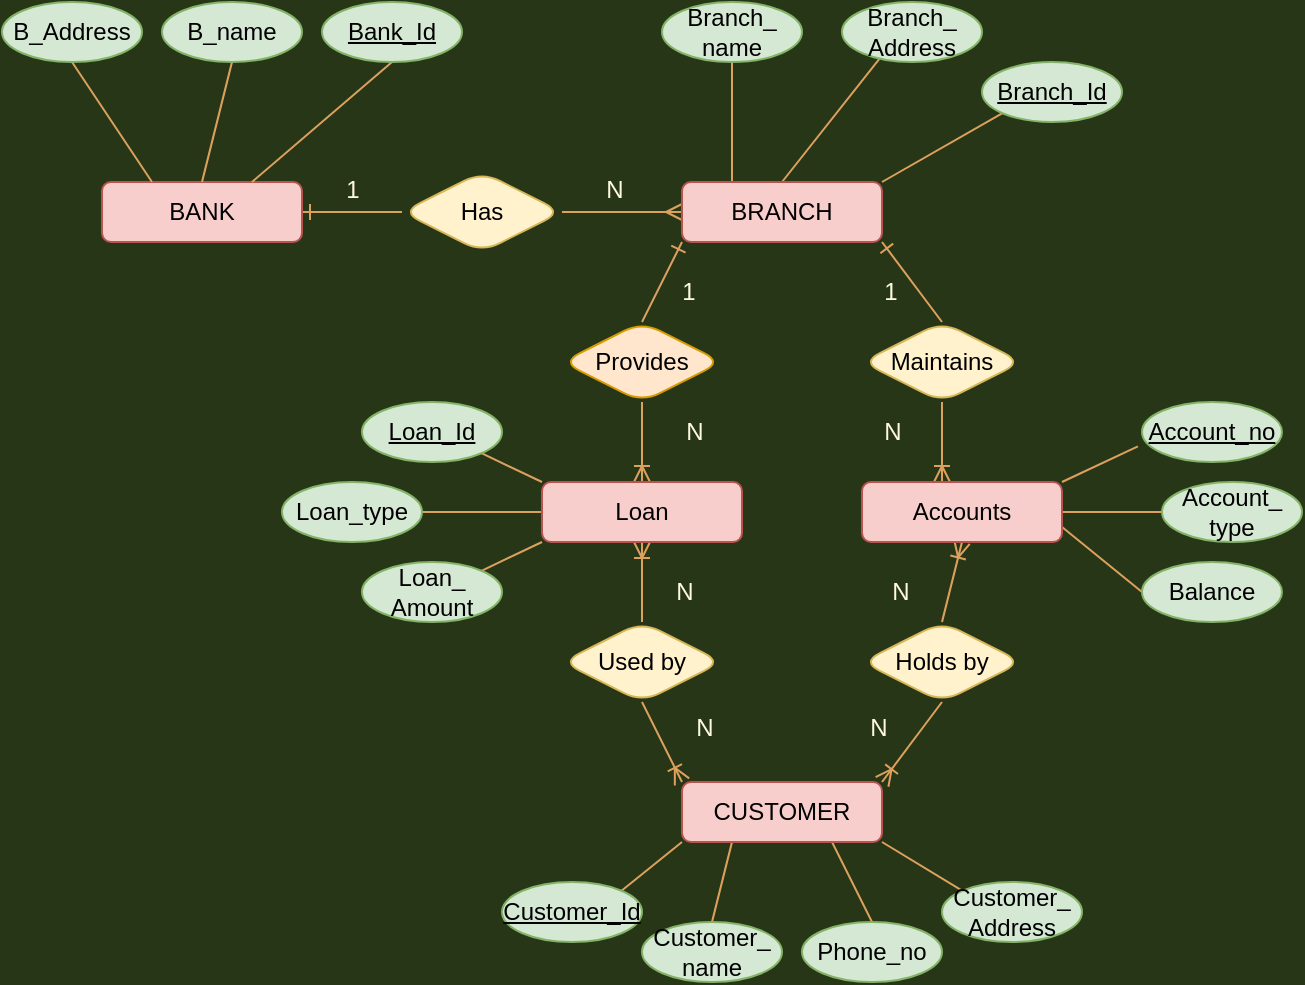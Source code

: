 <mxfile version="14.5.10" type="device"><diagram id="R2lEEEUBdFMjLlhIrx00" name="Page-1"><mxGraphModel dx="1038" dy="548" grid="0" gridSize="10" guides="1" tooltips="1" connect="1" arrows="1" fold="1" page="1" pageScale="1" pageWidth="1100" pageHeight="850" background="#283618" math="0" shadow="0" extFonts="Permanent Marker^https://fonts.googleapis.com/css?family=Permanent+Marker"><root><mxCell id="0"/><mxCell id="1" parent="0"/><mxCell id="pREmIAhDtthByu6rPVmQ-39" style="edgeStyle=none;orthogonalLoop=1;jettySize=auto;html=1;exitX=1;exitY=0.5;exitDx=0;exitDy=0;entryX=0;entryY=0.5;entryDx=0;entryDy=0;startArrow=ERone;startFill=0;endArrow=none;endFill=0;labelBackgroundColor=#283618;strokeColor=#DDA15E;fontColor=#FEFAE0;" parent="1" source="pREmIAhDtthByu6rPVmQ-1" target="pREmIAhDtthByu6rPVmQ-6" edge="1"><mxGeometry relative="1" as="geometry"/></mxCell><mxCell id="pREmIAhDtthByu6rPVmQ-1" value="BANK" style="whiteSpace=wrap;html=1;rounded=1;fillColor=#f8cecc;strokeColor=#b85450;" parent="1" vertex="1"><mxGeometry x="240" y="170" width="100" height="30" as="geometry"/></mxCell><mxCell id="pREmIAhDtthByu6rPVmQ-33" style="orthogonalLoop=1;jettySize=auto;html=1;exitX=0.5;exitY=1;exitDx=0;exitDy=0;entryX=0.25;entryY=0;entryDx=0;entryDy=0;endArrow=none;endFill=0;labelBackgroundColor=#283618;strokeColor=#DDA15E;fontColor=#FEFAE0;" parent="1" source="pREmIAhDtthByu6rPVmQ-2" target="pREmIAhDtthByu6rPVmQ-1" edge="1"><mxGeometry relative="1" as="geometry"/></mxCell><mxCell id="pREmIAhDtthByu6rPVmQ-2" value="B_Address" style="ellipse;whiteSpace=wrap;html=1;rounded=1;fillColor=#d5e8d4;strokeColor=#82b366;" parent="1" vertex="1"><mxGeometry x="190" y="80" width="70" height="30" as="geometry"/></mxCell><mxCell id="pREmIAhDtthByu6rPVmQ-35" style="edgeStyle=none;orthogonalLoop=1;jettySize=auto;html=1;exitX=0.5;exitY=1;exitDx=0;exitDy=0;entryX=0.5;entryY=0;entryDx=0;entryDy=0;endArrow=none;endFill=0;labelBackgroundColor=#283618;strokeColor=#DDA15E;fontColor=#FEFAE0;" parent="1" source="pREmIAhDtthByu6rPVmQ-3" target="pREmIAhDtthByu6rPVmQ-1" edge="1"><mxGeometry relative="1" as="geometry"/></mxCell><mxCell id="pREmIAhDtthByu6rPVmQ-3" value="B_name" style="ellipse;whiteSpace=wrap;html=1;rounded=1;fillColor=#d5e8d4;strokeColor=#82b366;" parent="1" vertex="1"><mxGeometry x="270" y="80" width="70" height="30" as="geometry"/></mxCell><mxCell id="pREmIAhDtthByu6rPVmQ-36" style="edgeStyle=none;orthogonalLoop=1;jettySize=auto;html=1;exitX=0.5;exitY=1;exitDx=0;exitDy=0;entryX=0.75;entryY=0;entryDx=0;entryDy=0;endArrow=none;endFill=0;labelBackgroundColor=#283618;strokeColor=#DDA15E;fontColor=#FEFAE0;" parent="1" source="pREmIAhDtthByu6rPVmQ-4" target="pREmIAhDtthByu6rPVmQ-1" edge="1"><mxGeometry relative="1" as="geometry"/></mxCell><mxCell id="pREmIAhDtthByu6rPVmQ-4" value="&lt;u&gt;Bank_Id&lt;/u&gt;" style="ellipse;whiteSpace=wrap;html=1;rounded=1;fillColor=#d5e8d4;strokeColor=#82b366;" parent="1" vertex="1"><mxGeometry x="350" y="80" width="70" height="30" as="geometry"/></mxCell><mxCell id="pREmIAhDtthByu6rPVmQ-40" style="edgeStyle=none;orthogonalLoop=1;jettySize=auto;html=1;exitX=1;exitY=0.5;exitDx=0;exitDy=0;entryX=0;entryY=0.5;entryDx=0;entryDy=0;startArrow=none;startFill=0;endArrow=ERmany;endFill=0;labelBackgroundColor=#283618;strokeColor=#DDA15E;fontColor=#FEFAE0;" parent="1" source="pREmIAhDtthByu6rPVmQ-6" target="pREmIAhDtthByu6rPVmQ-7" edge="1"><mxGeometry relative="1" as="geometry"/></mxCell><mxCell id="pREmIAhDtthByu6rPVmQ-6" value="Has" style="rhombus;whiteSpace=wrap;html=1;rounded=1;fillColor=#fff2cc;strokeColor=#d6b656;" parent="1" vertex="1"><mxGeometry x="390" y="165" width="80" height="40" as="geometry"/></mxCell><mxCell id="pREmIAhDtthByu6rPVmQ-41" style="edgeStyle=none;orthogonalLoop=1;jettySize=auto;html=1;exitX=0.25;exitY=0;exitDx=0;exitDy=0;entryX=0.5;entryY=1;entryDx=0;entryDy=0;startArrow=none;startFill=0;endArrow=none;endFill=0;labelBackgroundColor=#283618;strokeColor=#DDA15E;fontColor=#FEFAE0;" parent="1" source="pREmIAhDtthByu6rPVmQ-7" target="pREmIAhDtthByu6rPVmQ-9" edge="1"><mxGeometry relative="1" as="geometry"/></mxCell><mxCell id="pREmIAhDtthByu6rPVmQ-42" style="edgeStyle=none;orthogonalLoop=1;jettySize=auto;html=1;exitX=0.5;exitY=0;exitDx=0;exitDy=0;entryX=0.274;entryY=0.927;entryDx=0;entryDy=0;entryPerimeter=0;startArrow=none;startFill=0;endArrow=none;endFill=0;labelBackgroundColor=#283618;strokeColor=#DDA15E;fontColor=#FEFAE0;" parent="1" source="pREmIAhDtthByu6rPVmQ-7" target="pREmIAhDtthByu6rPVmQ-8" edge="1"><mxGeometry relative="1" as="geometry"/></mxCell><mxCell id="pREmIAhDtthByu6rPVmQ-43" style="edgeStyle=none;orthogonalLoop=1;jettySize=auto;html=1;exitX=1;exitY=0;exitDx=0;exitDy=0;entryX=0;entryY=1;entryDx=0;entryDy=0;startArrow=none;startFill=0;endArrow=none;endFill=0;labelBackgroundColor=#283618;strokeColor=#DDA15E;fontColor=#FEFAE0;" parent="1" source="pREmIAhDtthByu6rPVmQ-7" target="pREmIAhDtthByu6rPVmQ-10" edge="1"><mxGeometry relative="1" as="geometry"/></mxCell><mxCell id="pREmIAhDtthByu6rPVmQ-44" style="edgeStyle=none;orthogonalLoop=1;jettySize=auto;html=1;exitX=1;exitY=1;exitDx=0;exitDy=0;entryX=0.5;entryY=0;entryDx=0;entryDy=0;startArrow=ERone;startFill=0;endArrow=none;endFill=0;labelBackgroundColor=#283618;strokeColor=#DDA15E;fontColor=#FEFAE0;" parent="1" source="pREmIAhDtthByu6rPVmQ-7" target="pREmIAhDtthByu6rPVmQ-13" edge="1"><mxGeometry relative="1" as="geometry"/></mxCell><mxCell id="pREmIAhDtthByu6rPVmQ-46" style="edgeStyle=none;orthogonalLoop=1;jettySize=auto;html=1;exitX=0;exitY=1;exitDx=0;exitDy=0;entryX=0.5;entryY=0;entryDx=0;entryDy=0;startArrow=ERone;startFill=0;endArrow=none;endFill=0;labelBackgroundColor=#283618;strokeColor=#DDA15E;fontColor=#FEFAE0;" parent="1" source="pREmIAhDtthByu6rPVmQ-7" target="pREmIAhDtthByu6rPVmQ-12" edge="1"><mxGeometry relative="1" as="geometry"/></mxCell><mxCell id="pREmIAhDtthByu6rPVmQ-7" value="BRANCH" style="whiteSpace=wrap;html=1;rounded=1;fillColor=#f8cecc;strokeColor=#b85450;" parent="1" vertex="1"><mxGeometry x="530" y="170" width="100" height="30" as="geometry"/></mxCell><mxCell id="pREmIAhDtthByu6rPVmQ-8" value="Branch_&lt;br&gt;Address" style="ellipse;whiteSpace=wrap;html=1;rounded=1;fillColor=#d5e8d4;strokeColor=#82b366;" parent="1" vertex="1"><mxGeometry x="610" y="80" width="70" height="30" as="geometry"/></mxCell><mxCell id="pREmIAhDtthByu6rPVmQ-9" value="Branch_&lt;br&gt;name" style="ellipse;whiteSpace=wrap;html=1;rounded=1;fillColor=#d5e8d4;strokeColor=#82b366;" parent="1" vertex="1"><mxGeometry x="520" y="80" width="70" height="30" as="geometry"/></mxCell><mxCell id="pREmIAhDtthByu6rPVmQ-10" value="&lt;u&gt;Branch_Id&lt;/u&gt;" style="ellipse;whiteSpace=wrap;html=1;rounded=1;fillColor=#d5e8d4;strokeColor=#82b366;" parent="1" vertex="1"><mxGeometry x="680" y="110" width="70" height="30" as="geometry"/></mxCell><mxCell id="pREmIAhDtthByu6rPVmQ-47" style="edgeStyle=none;orthogonalLoop=1;jettySize=auto;html=1;exitX=0.5;exitY=1;exitDx=0;exitDy=0;entryX=0.5;entryY=0;entryDx=0;entryDy=0;startArrow=none;startFill=0;endArrow=ERoneToMany;endFill=0;labelBackgroundColor=#283618;strokeColor=#DDA15E;fontColor=#FEFAE0;" parent="1" source="pREmIAhDtthByu6rPVmQ-12" target="pREmIAhDtthByu6rPVmQ-14" edge="1"><mxGeometry relative="1" as="geometry"/></mxCell><mxCell id="pREmIAhDtthByu6rPVmQ-12" value="Provides" style="rhombus;whiteSpace=wrap;html=1;rounded=1;fillColor=#ffe6cc;strokeColor=#d79b00;" parent="1" vertex="1"><mxGeometry x="470" y="240" width="80" height="40" as="geometry"/></mxCell><mxCell id="pREmIAhDtthByu6rPVmQ-45" style="edgeStyle=none;orthogonalLoop=1;jettySize=auto;html=1;exitX=0.5;exitY=1;exitDx=0;exitDy=0;entryX=0.4;entryY=0;entryDx=0;entryDy=0;entryPerimeter=0;startArrow=none;startFill=0;endArrow=ERoneToMany;endFill=0;labelBackgroundColor=#283618;strokeColor=#DDA15E;fontColor=#FEFAE0;" parent="1" source="pREmIAhDtthByu6rPVmQ-13" target="pREmIAhDtthByu6rPVmQ-15" edge="1"><mxGeometry relative="1" as="geometry"/></mxCell><mxCell id="pREmIAhDtthByu6rPVmQ-13" value="Maintains" style="rhombus;whiteSpace=wrap;html=1;rounded=1;fillColor=#fff2cc;strokeColor=#d6b656;" parent="1" vertex="1"><mxGeometry x="620" y="240" width="80" height="40" as="geometry"/></mxCell><mxCell id="pREmIAhDtthByu6rPVmQ-48" style="edgeStyle=none;orthogonalLoop=1;jettySize=auto;html=1;exitX=0;exitY=0;exitDx=0;exitDy=0;entryX=1;entryY=1;entryDx=0;entryDy=0;startArrow=none;startFill=0;endArrow=none;endFill=0;labelBackgroundColor=#283618;strokeColor=#DDA15E;fontColor=#FEFAE0;" parent="1" source="pREmIAhDtthByu6rPVmQ-14" target="pREmIAhDtthByu6rPVmQ-28" edge="1"><mxGeometry relative="1" as="geometry"/></mxCell><mxCell id="pREmIAhDtthByu6rPVmQ-49" style="edgeStyle=none;orthogonalLoop=1;jettySize=auto;html=1;exitX=0;exitY=0.5;exitDx=0;exitDy=0;entryX=1;entryY=0.5;entryDx=0;entryDy=0;startArrow=none;startFill=0;endArrow=none;endFill=0;labelBackgroundColor=#283618;strokeColor=#DDA15E;fontColor=#FEFAE0;" parent="1" source="pREmIAhDtthByu6rPVmQ-14" target="pREmIAhDtthByu6rPVmQ-29" edge="1"><mxGeometry relative="1" as="geometry"/></mxCell><mxCell id="pREmIAhDtthByu6rPVmQ-50" style="edgeStyle=none;orthogonalLoop=1;jettySize=auto;html=1;exitX=0;exitY=1;exitDx=0;exitDy=0;entryX=1;entryY=0;entryDx=0;entryDy=0;startArrow=none;startFill=0;endArrow=none;endFill=0;labelBackgroundColor=#283618;strokeColor=#DDA15E;fontColor=#FEFAE0;" parent="1" source="pREmIAhDtthByu6rPVmQ-14" target="pREmIAhDtthByu6rPVmQ-30" edge="1"><mxGeometry relative="1" as="geometry"/></mxCell><mxCell id="pREmIAhDtthByu6rPVmQ-60" style="edgeStyle=none;orthogonalLoop=1;jettySize=auto;html=1;exitX=0.5;exitY=1;exitDx=0;exitDy=0;entryX=0.5;entryY=0;entryDx=0;entryDy=0;startArrow=ERoneToMany;startFill=0;endArrow=none;endFill=0;labelBackgroundColor=#283618;strokeColor=#DDA15E;fontColor=#FEFAE0;" parent="1" source="pREmIAhDtthByu6rPVmQ-14" target="pREmIAhDtthByu6rPVmQ-22" edge="1"><mxGeometry relative="1" as="geometry"/></mxCell><mxCell id="pREmIAhDtthByu6rPVmQ-14" value="Loan" style="whiteSpace=wrap;html=1;rounded=1;fillColor=#f8cecc;strokeColor=#b85450;" parent="1" vertex="1"><mxGeometry x="460" y="320" width="100" height="30" as="geometry"/></mxCell><mxCell id="pREmIAhDtthByu6rPVmQ-51" style="edgeStyle=none;orthogonalLoop=1;jettySize=auto;html=1;exitX=1;exitY=0;exitDx=0;exitDy=0;entryX=-0.029;entryY=0.74;entryDx=0;entryDy=0;entryPerimeter=0;startArrow=none;startFill=0;endArrow=none;endFill=0;labelBackgroundColor=#283618;strokeColor=#DDA15E;fontColor=#FEFAE0;" parent="1" source="pREmIAhDtthByu6rPVmQ-15" target="pREmIAhDtthByu6rPVmQ-16" edge="1"><mxGeometry relative="1" as="geometry"/></mxCell><mxCell id="pREmIAhDtthByu6rPVmQ-52" style="edgeStyle=none;orthogonalLoop=1;jettySize=auto;html=1;exitX=1;exitY=0.5;exitDx=0;exitDy=0;entryX=0;entryY=0.5;entryDx=0;entryDy=0;startArrow=none;startFill=0;endArrow=none;endFill=0;labelBackgroundColor=#283618;strokeColor=#DDA15E;fontColor=#FEFAE0;" parent="1" source="pREmIAhDtthByu6rPVmQ-15" target="pREmIAhDtthByu6rPVmQ-17" edge="1"><mxGeometry relative="1" as="geometry"/></mxCell><mxCell id="pREmIAhDtthByu6rPVmQ-53" style="edgeStyle=none;orthogonalLoop=1;jettySize=auto;html=1;exitX=1;exitY=0.75;exitDx=0;exitDy=0;entryX=0;entryY=0.5;entryDx=0;entryDy=0;startArrow=none;startFill=0;endArrow=none;endFill=0;labelBackgroundColor=#283618;strokeColor=#DDA15E;fontColor=#FEFAE0;" parent="1" source="pREmIAhDtthByu6rPVmQ-15" target="pREmIAhDtthByu6rPVmQ-18" edge="1"><mxGeometry relative="1" as="geometry"/></mxCell><mxCell id="pREmIAhDtthByu6rPVmQ-54" style="edgeStyle=none;orthogonalLoop=1;jettySize=auto;html=1;exitX=0.5;exitY=1;exitDx=0;exitDy=0;entryX=0.5;entryY=0;entryDx=0;entryDy=0;startArrow=ERoneToMany;startFill=0;endArrow=none;endFill=0;labelBackgroundColor=#283618;strokeColor=#DDA15E;fontColor=#FEFAE0;" parent="1" source="pREmIAhDtthByu6rPVmQ-15" target="pREmIAhDtthByu6rPVmQ-21" edge="1"><mxGeometry relative="1" as="geometry"/></mxCell><mxCell id="pREmIAhDtthByu6rPVmQ-15" value="Accounts" style="whiteSpace=wrap;html=1;rounded=1;fillColor=#f8cecc;strokeColor=#b85450;" parent="1" vertex="1"><mxGeometry x="620" y="320" width="100" height="30" as="geometry"/></mxCell><mxCell id="pREmIAhDtthByu6rPVmQ-16" value="&lt;u&gt;Account_no&lt;/u&gt;" style="ellipse;whiteSpace=wrap;html=1;rounded=1;fillColor=#d5e8d4;strokeColor=#82b366;" parent="1" vertex="1"><mxGeometry x="760" y="280" width="70" height="30" as="geometry"/></mxCell><mxCell id="pREmIAhDtthByu6rPVmQ-17" value="Account_&lt;br&gt;type" style="ellipse;whiteSpace=wrap;html=1;rounded=1;fillColor=#d5e8d4;strokeColor=#82b366;" parent="1" vertex="1"><mxGeometry x="770" y="320" width="70" height="30" as="geometry"/></mxCell><mxCell id="pREmIAhDtthByu6rPVmQ-18" value="Balance" style="ellipse;whiteSpace=wrap;html=1;rounded=1;fillColor=#d5e8d4;strokeColor=#82b366;" parent="1" vertex="1"><mxGeometry x="760" y="360" width="70" height="30" as="geometry"/></mxCell><mxCell id="pREmIAhDtthByu6rPVmQ-21" value="Holds by" style="rhombus;whiteSpace=wrap;html=1;rounded=1;fillColor=#fff2cc;strokeColor=#d6b656;" parent="1" vertex="1"><mxGeometry x="620" y="390" width="80" height="40" as="geometry"/></mxCell><mxCell id="pREmIAhDtthByu6rPVmQ-22" value="Used by" style="rhombus;whiteSpace=wrap;html=1;rounded=1;fillColor=#fff2cc;strokeColor=#d6b656;" parent="1" vertex="1"><mxGeometry x="470" y="390" width="80" height="40" as="geometry"/></mxCell><mxCell id="pREmIAhDtthByu6rPVmQ-57" style="edgeStyle=none;orthogonalLoop=1;jettySize=auto;html=1;exitX=1;exitY=0;exitDx=0;exitDy=0;entryX=0.5;entryY=1;entryDx=0;entryDy=0;startArrow=ERoneToMany;startFill=0;endArrow=none;endFill=0;labelBackgroundColor=#283618;strokeColor=#DDA15E;fontColor=#FEFAE0;" parent="1" source="pREmIAhDtthByu6rPVmQ-23" target="pREmIAhDtthByu6rPVmQ-21" edge="1"><mxGeometry relative="1" as="geometry"/></mxCell><mxCell id="pREmIAhDtthByu6rPVmQ-61" style="edgeStyle=none;orthogonalLoop=1;jettySize=auto;html=1;exitX=0;exitY=0;exitDx=0;exitDy=0;entryX=0.5;entryY=1;entryDx=0;entryDy=0;startArrow=ERoneToMany;startFill=0;endArrow=none;endFill=0;labelBackgroundColor=#283618;strokeColor=#DDA15E;fontColor=#FEFAE0;" parent="1" source="pREmIAhDtthByu6rPVmQ-23" target="pREmIAhDtthByu6rPVmQ-22" edge="1"><mxGeometry relative="1" as="geometry"/></mxCell><mxCell id="pREmIAhDtthByu6rPVmQ-62" style="edgeStyle=none;orthogonalLoop=1;jettySize=auto;html=1;exitX=0;exitY=1;exitDx=0;exitDy=0;entryX=1;entryY=0;entryDx=0;entryDy=0;startArrow=none;startFill=0;endArrow=none;endFill=0;labelBackgroundColor=#283618;strokeColor=#DDA15E;fontColor=#FEFAE0;" parent="1" source="pREmIAhDtthByu6rPVmQ-23" target="pREmIAhDtthByu6rPVmQ-24" edge="1"><mxGeometry relative="1" as="geometry"/></mxCell><mxCell id="pREmIAhDtthByu6rPVmQ-63" style="edgeStyle=none;orthogonalLoop=1;jettySize=auto;html=1;exitX=0.25;exitY=1;exitDx=0;exitDy=0;entryX=0.5;entryY=0;entryDx=0;entryDy=0;startArrow=none;startFill=0;endArrow=none;endFill=0;labelBackgroundColor=#283618;strokeColor=#DDA15E;fontColor=#FEFAE0;" parent="1" source="pREmIAhDtthByu6rPVmQ-23" target="pREmIAhDtthByu6rPVmQ-25" edge="1"><mxGeometry relative="1" as="geometry"/></mxCell><mxCell id="pREmIAhDtthByu6rPVmQ-64" style="edgeStyle=none;orthogonalLoop=1;jettySize=auto;html=1;exitX=0.75;exitY=1;exitDx=0;exitDy=0;entryX=0.5;entryY=0;entryDx=0;entryDy=0;startArrow=none;startFill=0;endArrow=none;endFill=0;labelBackgroundColor=#283618;strokeColor=#DDA15E;fontColor=#FEFAE0;" parent="1" source="pREmIAhDtthByu6rPVmQ-23" target="pREmIAhDtthByu6rPVmQ-26" edge="1"><mxGeometry relative="1" as="geometry"/></mxCell><mxCell id="pREmIAhDtthByu6rPVmQ-65" style="edgeStyle=none;orthogonalLoop=1;jettySize=auto;html=1;exitX=1;exitY=1;exitDx=0;exitDy=0;entryX=0;entryY=0;entryDx=0;entryDy=0;startArrow=none;startFill=0;endArrow=none;endFill=0;labelBackgroundColor=#283618;strokeColor=#DDA15E;fontColor=#FEFAE0;" parent="1" source="pREmIAhDtthByu6rPVmQ-23" target="pREmIAhDtthByu6rPVmQ-27" edge="1"><mxGeometry relative="1" as="geometry"/></mxCell><mxCell id="pREmIAhDtthByu6rPVmQ-23" value="CUSTOMER" style="whiteSpace=wrap;html=1;rounded=1;fillColor=#f8cecc;strokeColor=#b85450;" parent="1" vertex="1"><mxGeometry x="530" y="470" width="100" height="30" as="geometry"/></mxCell><mxCell id="pREmIAhDtthByu6rPVmQ-24" value="&lt;u&gt;Customer_Id&lt;/u&gt;" style="ellipse;whiteSpace=wrap;html=1;rounded=1;fillColor=#d5e8d4;strokeColor=#82b366;" parent="1" vertex="1"><mxGeometry x="440" y="520" width="70" height="30" as="geometry"/></mxCell><mxCell id="pREmIAhDtthByu6rPVmQ-25" value="Customer_&lt;br&gt;name" style="ellipse;whiteSpace=wrap;html=1;rounded=1;fillColor=#d5e8d4;strokeColor=#82b366;" parent="1" vertex="1"><mxGeometry x="510" y="540" width="70" height="30" as="geometry"/></mxCell><mxCell id="pREmIAhDtthByu6rPVmQ-26" value="Phone_no" style="ellipse;whiteSpace=wrap;html=1;rounded=1;fillColor=#d5e8d4;strokeColor=#82b366;" parent="1" vertex="1"><mxGeometry x="590" y="540" width="70" height="30" as="geometry"/></mxCell><mxCell id="pREmIAhDtthByu6rPVmQ-27" value="Customer_&lt;br&gt;Address" style="ellipse;whiteSpace=wrap;html=1;rounded=1;fillColor=#d5e8d4;strokeColor=#82b366;" parent="1" vertex="1"><mxGeometry x="660" y="520" width="70" height="30" as="geometry"/></mxCell><mxCell id="pREmIAhDtthByu6rPVmQ-28" value="&lt;u&gt;Loan_Id&lt;/u&gt;" style="ellipse;whiteSpace=wrap;html=1;rounded=1;fillColor=#d5e8d4;strokeColor=#82b366;" parent="1" vertex="1"><mxGeometry x="370" y="280" width="70" height="30" as="geometry"/></mxCell><mxCell id="pREmIAhDtthByu6rPVmQ-29" value="Loan_type" style="ellipse;whiteSpace=wrap;html=1;rounded=1;fillColor=#d5e8d4;strokeColor=#82b366;" parent="1" vertex="1"><mxGeometry x="330" y="320" width="70" height="30" as="geometry"/></mxCell><mxCell id="pREmIAhDtthByu6rPVmQ-30" value="Loan_&lt;br&gt;Amount" style="ellipse;whiteSpace=wrap;html=1;rounded=1;fillColor=#d5e8d4;strokeColor=#82b366;" parent="1" vertex="1"><mxGeometry x="370" y="360" width="70" height="30" as="geometry"/></mxCell><mxCell id="pREmIAhDtthByu6rPVmQ-66" value="1" style="text;html=1;align=center;verticalAlign=middle;resizable=0;points=[];autosize=1;strokeColor=none;fontColor=#FEFAE0;" parent="1" vertex="1"><mxGeometry x="357" y="165" width="16" height="18" as="geometry"/></mxCell><mxCell id="pREmIAhDtthByu6rPVmQ-67" value="N" style="text;html=1;align=center;verticalAlign=middle;resizable=0;points=[];autosize=1;strokeColor=none;fontColor=#FEFAE0;" parent="1" vertex="1"><mxGeometry x="486" y="165" width="19" height="18" as="geometry"/></mxCell><mxCell id="pREmIAhDtthByu6rPVmQ-68" value="1" style="text;html=1;align=center;verticalAlign=middle;resizable=0;points=[];autosize=1;strokeColor=none;fontColor=#FEFAE0;" parent="1" vertex="1"><mxGeometry x="525" y="216" width="16" height="18" as="geometry"/></mxCell><mxCell id="pREmIAhDtthByu6rPVmQ-69" value="1" style="text;html=1;align=center;verticalAlign=middle;resizable=0;points=[];autosize=1;strokeColor=none;fontColor=#FEFAE0;" parent="1" vertex="1"><mxGeometry x="626" y="216" width="16" height="18" as="geometry"/></mxCell><mxCell id="pREmIAhDtthByu6rPVmQ-70" value="N" style="text;html=1;align=center;verticalAlign=middle;resizable=0;points=[];autosize=1;strokeColor=none;fontColor=#FEFAE0;" parent="1" vertex="1"><mxGeometry x="526" y="286" width="19" height="18" as="geometry"/></mxCell><mxCell id="pREmIAhDtthByu6rPVmQ-71" value="N" style="text;html=1;align=center;verticalAlign=middle;resizable=0;points=[];autosize=1;strokeColor=none;fontColor=#FEFAE0;" parent="1" vertex="1"><mxGeometry x="625" y="286" width="19" height="18" as="geometry"/></mxCell><mxCell id="pREmIAhDtthByu6rPVmQ-72" value="N" style="text;html=1;align=center;verticalAlign=middle;resizable=0;points=[];autosize=1;strokeColor=none;fontColor=#FEFAE0;" parent="1" vertex="1"><mxGeometry x="521" y="366" width="19" height="18" as="geometry"/></mxCell><mxCell id="pREmIAhDtthByu6rPVmQ-73" value="N" style="text;html=1;align=center;verticalAlign=middle;resizable=0;points=[];autosize=1;strokeColor=none;fontColor=#FEFAE0;" parent="1" vertex="1"><mxGeometry x="629" y="366" width="19" height="18" as="geometry"/></mxCell><mxCell id="pREmIAhDtthByu6rPVmQ-74" value="N" style="text;html=1;align=center;verticalAlign=middle;resizable=0;points=[];autosize=1;strokeColor=none;fontColor=#FEFAE0;" parent="1" vertex="1"><mxGeometry x="531" y="434" width="19" height="18" as="geometry"/></mxCell><mxCell id="pREmIAhDtthByu6rPVmQ-75" value="N" style="text;html=1;align=center;verticalAlign=middle;resizable=0;points=[];autosize=1;strokeColor=none;fontColor=#FEFAE0;" parent="1" vertex="1"><mxGeometry x="618" y="434" width="19" height="18" as="geometry"/></mxCell></root></mxGraphModel></diagram></mxfile>
